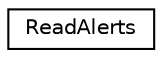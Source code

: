 digraph "Graphical Class Hierarchy"
{
 // LATEX_PDF_SIZE
  edge [fontname="Helvetica",fontsize="10",labelfontname="Helvetica",labelfontsize="10"];
  node [fontname="Helvetica",fontsize="10",shape=record];
  rankdir="LR";
  Node0 [label="ReadAlerts",height=0.2,width=0.4,color="black", fillcolor="white", style="filled",URL="$struct_read_alerts.html",tooltip=" "];
}

